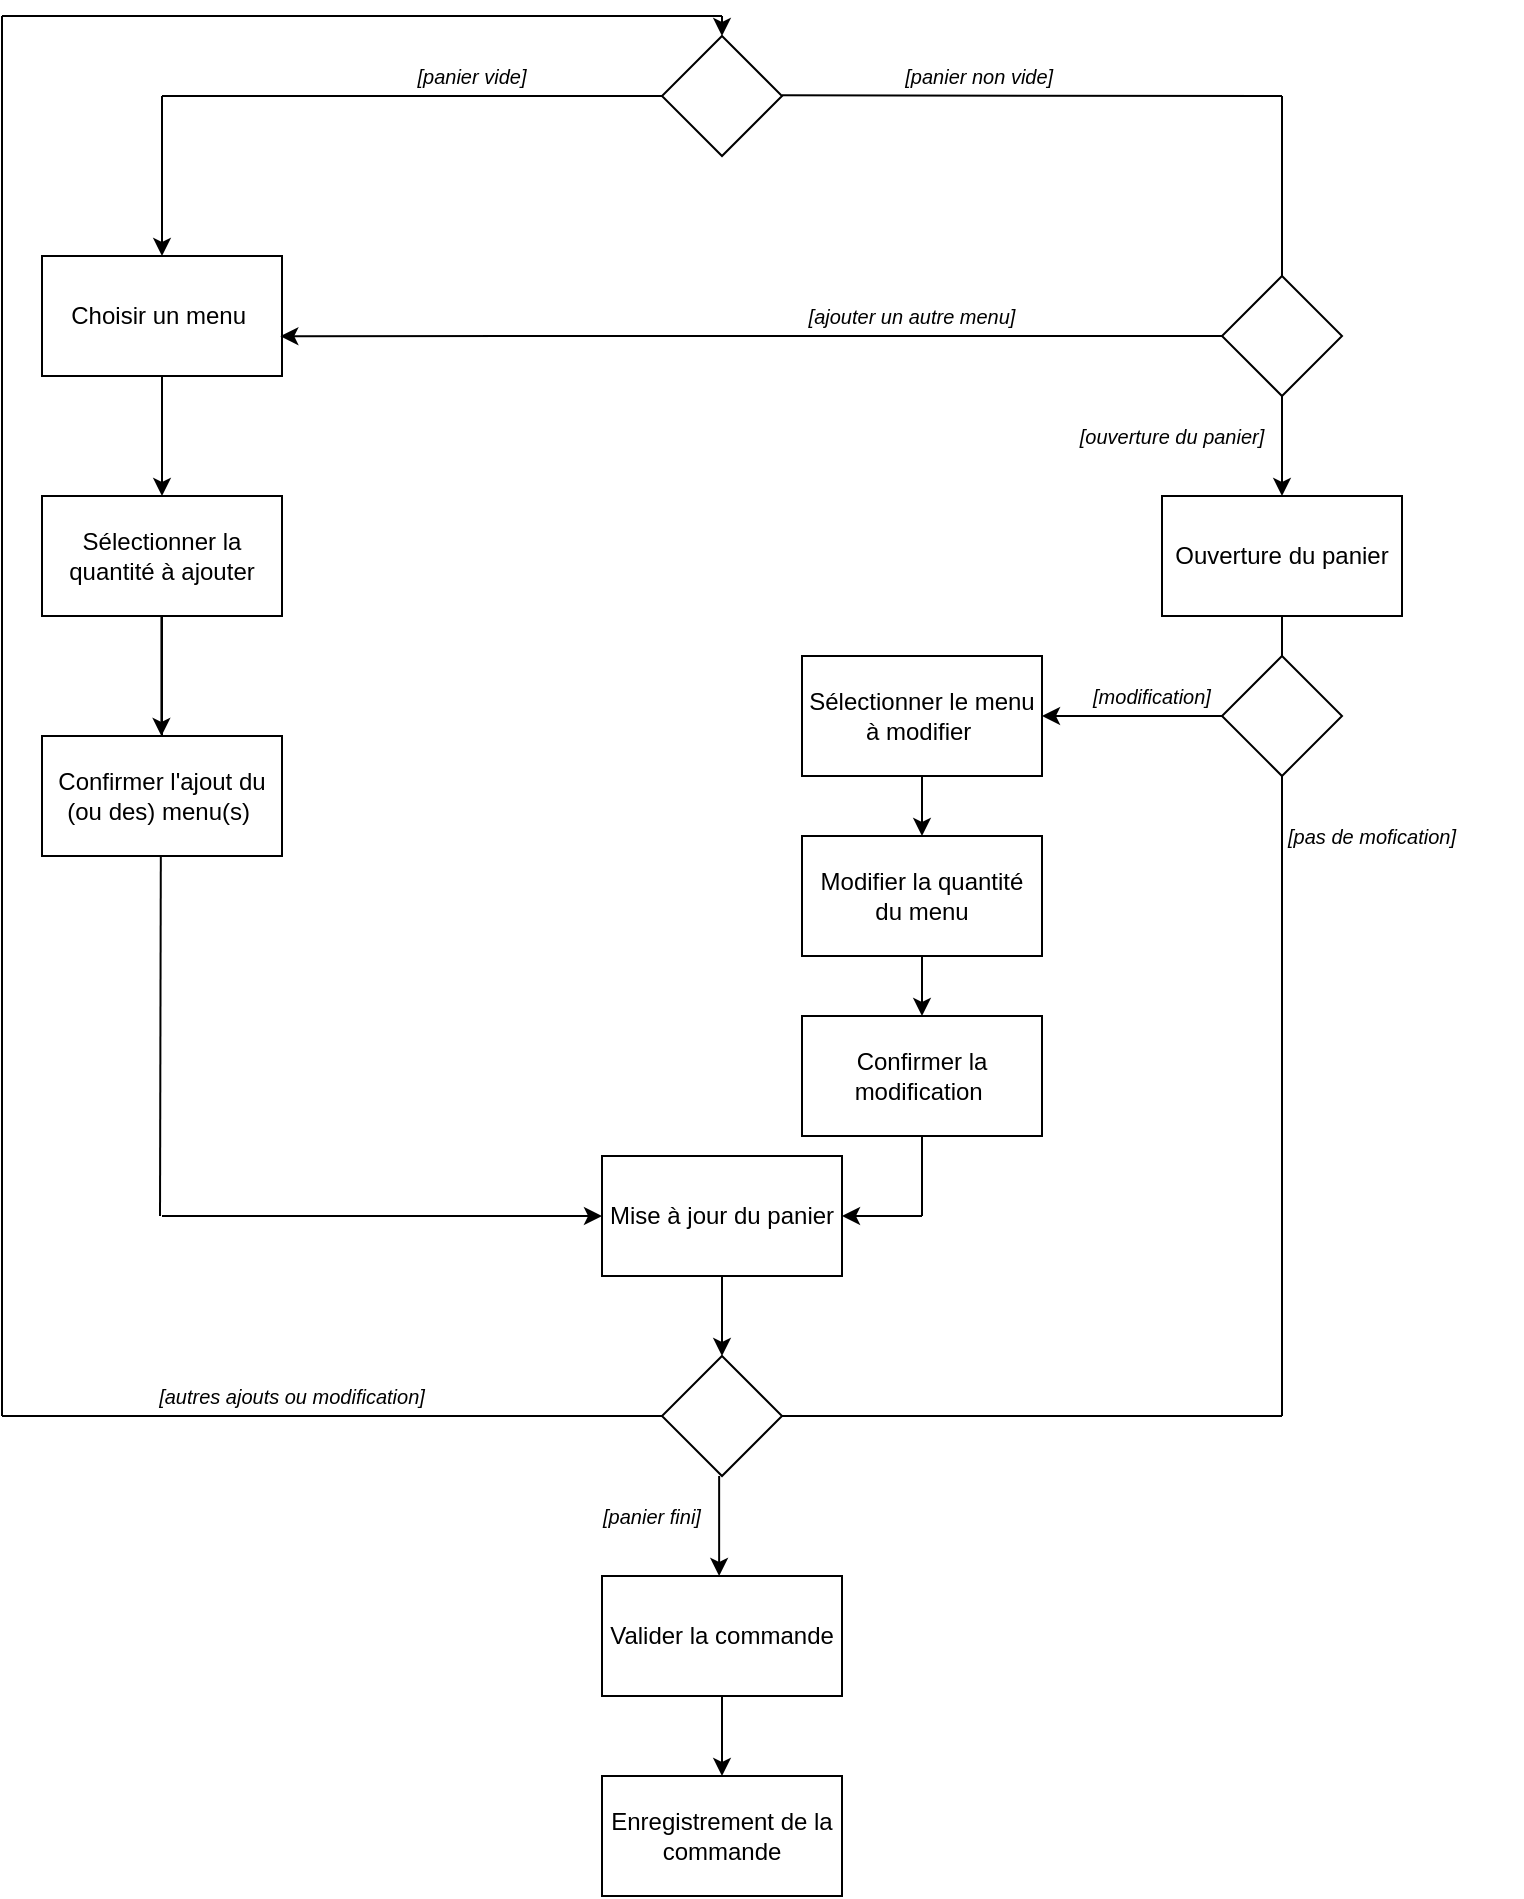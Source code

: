 <mxfile>
    <diagram id="Pvk16Yk9mmTxDUWuedHs" name="Page-2">
        <mxGraphModel dx="777" dy="-112" grid="1" gridSize="10" guides="1" tooltips="1" connect="1" arrows="1" fold="1" page="0" pageScale="1" pageWidth="827" pageHeight="1169" math="0" shadow="0">
            <root>
                <mxCell id="Tb9AdFsS8pXjhhtc2Pzk-0"/>
                <mxCell id="Tb9AdFsS8pXjhhtc2Pzk-1" parent="Tb9AdFsS8pXjhhtc2Pzk-0"/>
                <mxCell id="17" value="" style="endArrow=classic;html=1;exitX=0.5;exitY=1;exitDx=0;exitDy=0;entryX=0.5;entryY=0;entryDx=0;entryDy=0;" parent="Tb9AdFsS8pXjhhtc2Pzk-1" source="64" edge="1" target="66">
                    <mxGeometry width="50" height="50" relative="1" as="geometry">
                        <mxPoint x="439.29" y="1430" as="sourcePoint"/>
                        <mxPoint x="439.29" y="1513" as="targetPoint"/>
                    </mxGeometry>
                </mxCell>
                <mxCell id="33" value="Choisir un menu&amp;nbsp;" style="rounded=0;whiteSpace=wrap;html=1;sketch=0;" vertex="1" parent="Tb9AdFsS8pXjhhtc2Pzk-1">
                    <mxGeometry x="100" y="1040" width="120" height="60" as="geometry"/>
                </mxCell>
                <mxCell id="35" value="&lt;font style=&quot;font-size: 10px&quot;&gt;&lt;i&gt;[panier vide]&lt;/i&gt;&lt;/font&gt;" style="text;html=1;strokeColor=none;fillColor=none;align=center;verticalAlign=middle;whiteSpace=wrap;rounded=0;sketch=0;" vertex="1" parent="Tb9AdFsS8pXjhhtc2Pzk-1">
                    <mxGeometry x="280" y="940" width="70" height="20" as="geometry"/>
                </mxCell>
                <mxCell id="37" value="" style="endArrow=none;html=1;exitX=0;exitY=0.5;exitDx=0;exitDy=0;endFill=0;" edge="1" parent="Tb9AdFsS8pXjhhtc2Pzk-1" source="38">
                    <mxGeometry width="50" height="50" relative="1" as="geometry">
                        <mxPoint x="394" y="965" as="sourcePoint"/>
                        <mxPoint x="160" y="960" as="targetPoint"/>
                    </mxGeometry>
                </mxCell>
                <mxCell id="38" value="" style="rhombus;whiteSpace=wrap;html=1;rounded=0;sketch=0;" vertex="1" parent="Tb9AdFsS8pXjhhtc2Pzk-1">
                    <mxGeometry x="410" y="930" width="60" height="60" as="geometry"/>
                </mxCell>
                <mxCell id="39" value="" style="endArrow=classic;html=1;" edge="1" parent="Tb9AdFsS8pXjhhtc2Pzk-1">
                    <mxGeometry width="50" height="50" relative="1" as="geometry">
                        <mxPoint x="160" y="960" as="sourcePoint"/>
                        <mxPoint x="160" y="1040" as="targetPoint"/>
                    </mxGeometry>
                </mxCell>
                <mxCell id="40" value="" style="endArrow=classic;html=1;exitX=0.5;exitY=1;exitDx=0;exitDy=0;entryX=0.5;entryY=0;entryDx=0;entryDy=0;" edge="1" parent="Tb9AdFsS8pXjhhtc2Pzk-1" source="33" target="41">
                    <mxGeometry width="50" height="50" relative="1" as="geometry">
                        <mxPoint x="240" y="1120" as="sourcePoint"/>
                        <mxPoint x="160" y="1150" as="targetPoint"/>
                    </mxGeometry>
                </mxCell>
                <mxCell id="57" value="" style="edgeStyle=orthogonalEdgeStyle;curved=0;rounded=1;sketch=0;orthogonalLoop=1;jettySize=auto;html=1;endArrow=none;endFill=0;" edge="1" parent="Tb9AdFsS8pXjhhtc2Pzk-1" source="41" target="44">
                    <mxGeometry relative="1" as="geometry"/>
                </mxCell>
                <mxCell id="41" value="Sélectionner la quantité à ajouter" style="rounded=0;whiteSpace=wrap;html=1;sketch=0;" vertex="1" parent="Tb9AdFsS8pXjhhtc2Pzk-1">
                    <mxGeometry x="100" y="1160" width="120" height="60" as="geometry"/>
                </mxCell>
                <mxCell id="43" value="" style="endArrow=classic;html=1;exitX=0.5;exitY=1;exitDx=0;exitDy=0;entryX=0.5;entryY=0;entryDx=0;entryDy=0;" edge="1" parent="Tb9AdFsS8pXjhhtc2Pzk-1">
                    <mxGeometry width="50" height="50" relative="1" as="geometry">
                        <mxPoint x="159.71" y="1220" as="sourcePoint"/>
                        <mxPoint x="159.71" y="1280" as="targetPoint"/>
                    </mxGeometry>
                </mxCell>
                <mxCell id="44" value="Confirmer l'ajout du (ou des) menu(s)&amp;nbsp;" style="rounded=0;whiteSpace=wrap;html=1;sketch=0;" vertex="1" parent="Tb9AdFsS8pXjhhtc2Pzk-1">
                    <mxGeometry x="100" y="1280" width="120" height="60" as="geometry"/>
                </mxCell>
                <mxCell id="45" value="" style="endArrow=classic;html=1;entryX=0.5;entryY=0;entryDx=0;entryDy=0;" edge="1" parent="Tb9AdFsS8pXjhhtc2Pzk-1" target="80">
                    <mxGeometry width="50" height="50" relative="1" as="geometry">
                        <mxPoint x="720" y="1110" as="sourcePoint"/>
                        <mxPoint x="720" y="1150" as="targetPoint"/>
                    </mxGeometry>
                </mxCell>
                <mxCell id="46" value="" style="endArrow=none;html=1;endFill=0;" edge="1" parent="Tb9AdFsS8pXjhhtc2Pzk-1">
                    <mxGeometry width="50" height="50" relative="1" as="geometry">
                        <mxPoint x="720" y="960" as="sourcePoint"/>
                        <mxPoint x="470" y="959.66" as="targetPoint"/>
                    </mxGeometry>
                </mxCell>
                <mxCell id="47" value="" style="endArrow=none;html=1;endFill=0;entryX=0.5;entryY=0;entryDx=0;entryDy=0;" edge="1" parent="Tb9AdFsS8pXjhhtc2Pzk-1" target="48">
                    <mxGeometry width="50" height="50" relative="1" as="geometry">
                        <mxPoint x="720" y="960" as="sourcePoint"/>
                        <mxPoint x="720" y="1040" as="targetPoint"/>
                    </mxGeometry>
                </mxCell>
                <mxCell id="48" value="" style="rhombus;whiteSpace=wrap;html=1;rounded=0;sketch=0;" vertex="1" parent="Tb9AdFsS8pXjhhtc2Pzk-1">
                    <mxGeometry x="690" y="1050" width="60" height="60" as="geometry"/>
                </mxCell>
                <mxCell id="49" value="" style="endArrow=classic;html=1;entryX=0.993;entryY=0.668;entryDx=0;entryDy=0;entryPerimeter=0;" edge="1" parent="Tb9AdFsS8pXjhhtc2Pzk-1" target="33">
                    <mxGeometry width="50" height="50" relative="1" as="geometry">
                        <mxPoint x="690" y="1080" as="sourcePoint"/>
                        <mxPoint x="440" y="1080" as="targetPoint"/>
                    </mxGeometry>
                </mxCell>
                <mxCell id="50" value="&lt;font style=&quot;font-size: 10px&quot;&gt;&lt;i&gt;[panier non vide]&amp;nbsp;&lt;/i&gt;&lt;/font&gt;" style="text;html=1;strokeColor=none;fillColor=none;align=center;verticalAlign=middle;whiteSpace=wrap;rounded=0;sketch=0;" vertex="1" parent="Tb9AdFsS8pXjhhtc2Pzk-1">
                    <mxGeometry x="530" y="940" width="80" height="20" as="geometry"/>
                </mxCell>
                <mxCell id="52" value="&lt;font style=&quot;font-size: 10px&quot;&gt;&lt;i&gt;[ajouter un autre menu]&lt;/i&gt;&lt;/font&gt;" style="text;html=1;strokeColor=none;fillColor=none;align=center;verticalAlign=middle;whiteSpace=wrap;rounded=0;sketch=0;" vertex="1" parent="Tb9AdFsS8pXjhhtc2Pzk-1">
                    <mxGeometry x="460" y="1060" width="150" height="20" as="geometry"/>
                </mxCell>
                <mxCell id="54" value="&lt;font style=&quot;font-size: 10px&quot;&gt;&lt;i&gt;[ouverture du panier]&lt;/i&gt;&lt;/font&gt;" style="text;html=1;strokeColor=none;fillColor=none;align=center;verticalAlign=middle;whiteSpace=wrap;rounded=0;sketch=0;" vertex="1" parent="Tb9AdFsS8pXjhhtc2Pzk-1">
                    <mxGeometry x="590" y="1120" width="150" height="20" as="geometry"/>
                </mxCell>
                <mxCell id="55" value="Sélectionner le menu à modifier&amp;nbsp;" style="rounded=0;whiteSpace=wrap;html=1;sketch=0;" vertex="1" parent="Tb9AdFsS8pXjhhtc2Pzk-1">
                    <mxGeometry x="480" y="1240" width="120" height="60" as="geometry"/>
                </mxCell>
                <mxCell id="56" value="Modifier la quantité du menu" style="rounded=0;whiteSpace=wrap;html=1;sketch=0;" vertex="1" parent="Tb9AdFsS8pXjhhtc2Pzk-1">
                    <mxGeometry x="480" y="1330" width="120" height="60" as="geometry"/>
                </mxCell>
                <mxCell id="58" value="" style="endArrow=classic;html=1;exitX=0;exitY=0.5;exitDx=0;exitDy=0;" edge="1" parent="Tb9AdFsS8pXjhhtc2Pzk-1" source="90">
                    <mxGeometry width="50" height="50" relative="1" as="geometry">
                        <mxPoint x="840" y="1350" as="sourcePoint"/>
                        <mxPoint x="600" y="1270" as="targetPoint"/>
                    </mxGeometry>
                </mxCell>
                <mxCell id="60" value="" style="endArrow=none;html=1;exitX=0.5;exitY=1;exitDx=0;exitDy=0;endFill=0;" edge="1" parent="Tb9AdFsS8pXjhhtc2Pzk-1">
                    <mxGeometry width="50" height="50" relative="1" as="geometry">
                        <mxPoint x="159.41" y="1340" as="sourcePoint"/>
                        <mxPoint x="159" y="1520" as="targetPoint"/>
                    </mxGeometry>
                </mxCell>
                <mxCell id="61" value="" style="endArrow=none;html=1;endFill=0;exitX=0.5;exitY=1;exitDx=0;exitDy=0;" edge="1" parent="Tb9AdFsS8pXjhhtc2Pzk-1" source="87">
                    <mxGeometry width="50" height="50" relative="1" as="geometry">
                        <mxPoint x="720" y="1470" as="sourcePoint"/>
                        <mxPoint x="540" y="1520" as="targetPoint"/>
                    </mxGeometry>
                </mxCell>
                <mxCell id="62" value="" style="endArrow=classic;html=1;entryX=0;entryY=0.5;entryDx=0;entryDy=0;endFill=1;" edge="1" parent="Tb9AdFsS8pXjhhtc2Pzk-1" target="64">
                    <mxGeometry width="50" height="50" relative="1" as="geometry">
                        <mxPoint x="160" y="1520" as="sourcePoint"/>
                        <mxPoint x="360" y="1400" as="targetPoint"/>
                    </mxGeometry>
                </mxCell>
                <mxCell id="64" value="Mise à jour du panier" style="rounded=0;whiteSpace=wrap;html=1;sketch=0;" vertex="1" parent="Tb9AdFsS8pXjhhtc2Pzk-1">
                    <mxGeometry x="380" y="1490" width="120" height="60" as="geometry"/>
                </mxCell>
                <mxCell id="66" value="" style="rhombus;whiteSpace=wrap;html=1;rounded=0;sketch=0;" vertex="1" parent="Tb9AdFsS8pXjhhtc2Pzk-1">
                    <mxGeometry x="410" y="1590" width="60" height="60" as="geometry"/>
                </mxCell>
                <mxCell id="68" value="" style="endArrow=none;html=1;" edge="1" parent="Tb9AdFsS8pXjhhtc2Pzk-1">
                    <mxGeometry width="50" height="50" relative="1" as="geometry">
                        <mxPoint x="80" y="1620" as="sourcePoint"/>
                        <mxPoint x="410" y="1620" as="targetPoint"/>
                    </mxGeometry>
                </mxCell>
                <mxCell id="70" value="" style="endArrow=classic;html=1;endFill=1;" edge="1" parent="Tb9AdFsS8pXjhhtc2Pzk-1">
                    <mxGeometry width="50" height="50" relative="1" as="geometry">
                        <mxPoint x="438.57" y="1650" as="sourcePoint"/>
                        <mxPoint x="438.57" y="1700" as="targetPoint"/>
                    </mxGeometry>
                </mxCell>
                <mxCell id="71" value="" style="endArrow=none;html=1;" edge="1" parent="Tb9AdFsS8pXjhhtc2Pzk-1">
                    <mxGeometry width="50" height="50" relative="1" as="geometry">
                        <mxPoint x="80" y="1620" as="sourcePoint"/>
                        <mxPoint x="80" y="920" as="targetPoint"/>
                    </mxGeometry>
                </mxCell>
                <mxCell id="72" value="" style="endArrow=none;html=1;" edge="1" parent="Tb9AdFsS8pXjhhtc2Pzk-1">
                    <mxGeometry width="50" height="50" relative="1" as="geometry">
                        <mxPoint x="440" y="920" as="sourcePoint"/>
                        <mxPoint x="80" y="920" as="targetPoint"/>
                        <Array as="points"/>
                    </mxGeometry>
                </mxCell>
                <mxCell id="73" value="" style="endArrow=none;html=1;exitX=0.5;exitY=0;exitDx=0;exitDy=0;endFill=0;startArrow=classic;startFill=1;" edge="1" parent="Tb9AdFsS8pXjhhtc2Pzk-1" source="38">
                    <mxGeometry width="50" height="50" relative="1" as="geometry">
                        <mxPoint x="610" y="930" as="sourcePoint"/>
                        <mxPoint x="440" y="920" as="targetPoint"/>
                        <Array as="points">
                            <mxPoint x="440" y="920"/>
                        </Array>
                    </mxGeometry>
                </mxCell>
                <mxCell id="75" value="&lt;span style=&quot;font-size: 10px&quot;&gt;&lt;i&gt;[panier fini]&lt;/i&gt;&lt;/span&gt;" style="text;html=1;strokeColor=none;fillColor=none;align=center;verticalAlign=middle;whiteSpace=wrap;rounded=0;sketch=0;" vertex="1" parent="Tb9AdFsS8pXjhhtc2Pzk-1">
                    <mxGeometry x="330" y="1660" width="150" height="20" as="geometry"/>
                </mxCell>
                <mxCell id="77" value="Valider la commande" style="rounded=0;whiteSpace=wrap;html=1;sketch=0;" vertex="1" parent="Tb9AdFsS8pXjhhtc2Pzk-1">
                    <mxGeometry x="380" y="1700" width="120" height="60" as="geometry"/>
                </mxCell>
                <mxCell id="79" value="&lt;span style=&quot;font-size: 10px&quot;&gt;&lt;i&gt;[autres ajouts ou modification]&lt;/i&gt;&lt;/span&gt;" style="text;html=1;strokeColor=none;fillColor=none;align=center;verticalAlign=middle;whiteSpace=wrap;rounded=0;sketch=0;" vertex="1" parent="Tb9AdFsS8pXjhhtc2Pzk-1">
                    <mxGeometry x="150" y="1600" width="150" height="20" as="geometry"/>
                </mxCell>
                <mxCell id="80" value="Ouverture du panier" style="rounded=0;whiteSpace=wrap;html=1;sketch=0;" vertex="1" parent="Tb9AdFsS8pXjhhtc2Pzk-1">
                    <mxGeometry x="660" y="1160" width="120" height="60" as="geometry"/>
                </mxCell>
                <mxCell id="85" style="edgeStyle=orthogonalEdgeStyle;curved=0;rounded=1;sketch=0;orthogonalLoop=1;jettySize=auto;html=1;exitX=0.5;exitY=1;exitDx=0;exitDy=0;startArrow=classic;startFill=1;endArrow=none;endFill=0;" edge="1" parent="Tb9AdFsS8pXjhhtc2Pzk-1" source="75" target="75">
                    <mxGeometry relative="1" as="geometry"/>
                </mxCell>
                <mxCell id="87" value="Confirmer la modification&amp;nbsp;" style="rounded=0;whiteSpace=wrap;html=1;sketch=0;" vertex="1" parent="Tb9AdFsS8pXjhhtc2Pzk-1">
                    <mxGeometry x="480" y="1420" width="120" height="60" as="geometry"/>
                </mxCell>
                <mxCell id="88" value="" style="endArrow=classic;html=1;exitX=0.5;exitY=1;exitDx=0;exitDy=0;entryX=0.5;entryY=0;entryDx=0;entryDy=0;" edge="1" parent="Tb9AdFsS8pXjhhtc2Pzk-1" source="55" target="56">
                    <mxGeometry width="50" height="50" relative="1" as="geometry">
                        <mxPoint x="720" y="1400" as="sourcePoint"/>
                        <mxPoint x="510" y="1330" as="targetPoint"/>
                        <Array as="points"/>
                    </mxGeometry>
                </mxCell>
                <mxCell id="90" value="" style="rhombus;whiteSpace=wrap;html=1;rounded=0;sketch=0;" vertex="1" parent="Tb9AdFsS8pXjhhtc2Pzk-1">
                    <mxGeometry x="690" y="1240" width="60" height="60" as="geometry"/>
                </mxCell>
                <mxCell id="92" value="" style="endArrow=none;html=1;exitX=0.5;exitY=0;exitDx=0;exitDy=0;" edge="1" parent="Tb9AdFsS8pXjhhtc2Pzk-1" source="90">
                    <mxGeometry width="50" height="50" relative="1" as="geometry">
                        <mxPoint x="670" y="1270" as="sourcePoint"/>
                        <mxPoint x="720" y="1220" as="targetPoint"/>
                    </mxGeometry>
                </mxCell>
                <mxCell id="96" value="" style="endArrow=classic;html=1;entryX=0.5;entryY=0;entryDx=0;entryDy=0;" edge="1" parent="Tb9AdFsS8pXjhhtc2Pzk-1" target="87">
                    <mxGeometry width="50" height="50" relative="1" as="geometry">
                        <mxPoint x="540" y="1390" as="sourcePoint"/>
                        <mxPoint x="545.0" y="1340" as="targetPoint"/>
                        <Array as="points"/>
                    </mxGeometry>
                </mxCell>
                <mxCell id="97" value="" style="endArrow=classic;html=1;entryX=1;entryY=0.5;entryDx=0;entryDy=0;" edge="1" parent="Tb9AdFsS8pXjhhtc2Pzk-1" target="64">
                    <mxGeometry width="50" height="50" relative="1" as="geometry">
                        <mxPoint x="540" y="1520" as="sourcePoint"/>
                        <mxPoint x="740" y="1400" as="targetPoint"/>
                    </mxGeometry>
                </mxCell>
                <mxCell id="98" value="&lt;font style=&quot;font-size: 10px&quot;&gt;&lt;i&gt;[modification]&lt;/i&gt;&lt;/font&gt;" style="text;html=1;strokeColor=none;fillColor=none;align=center;verticalAlign=middle;whiteSpace=wrap;rounded=0;sketch=0;" vertex="1" parent="Tb9AdFsS8pXjhhtc2Pzk-1">
                    <mxGeometry x="580" y="1250" width="150" height="20" as="geometry"/>
                </mxCell>
                <mxCell id="100" value="" style="endArrow=none;html=1;" edge="1" parent="Tb9AdFsS8pXjhhtc2Pzk-1">
                    <mxGeometry width="50" height="50" relative="1" as="geometry">
                        <mxPoint x="720" y="1620" as="sourcePoint"/>
                        <mxPoint x="720" y="1300" as="targetPoint"/>
                    </mxGeometry>
                </mxCell>
                <mxCell id="101" value="" style="endArrow=none;html=1;" edge="1" parent="Tb9AdFsS8pXjhhtc2Pzk-1">
                    <mxGeometry width="50" height="50" relative="1" as="geometry">
                        <mxPoint x="470" y="1620" as="sourcePoint"/>
                        <mxPoint x="720" y="1620" as="targetPoint"/>
                    </mxGeometry>
                </mxCell>
                <mxCell id="102" value="&lt;span style=&quot;font-size: 10px&quot;&gt;&lt;i&gt;[pas de mofication]&lt;/i&gt;&lt;/span&gt;" style="text;html=1;strokeColor=none;fillColor=none;align=center;verticalAlign=middle;whiteSpace=wrap;rounded=0;sketch=0;" vertex="1" parent="Tb9AdFsS8pXjhhtc2Pzk-1">
                    <mxGeometry x="690" y="1320" width="150" height="20" as="geometry"/>
                </mxCell>
                <mxCell id="105" value="Enregistrement de la commande" style="rounded=0;whiteSpace=wrap;html=1;sketch=0;" vertex="1" parent="Tb9AdFsS8pXjhhtc2Pzk-1">
                    <mxGeometry x="380" y="1800" width="120" height="60" as="geometry"/>
                </mxCell>
                <mxCell id="106" value="" style="endArrow=classic;html=1;exitX=0.5;exitY=1;exitDx=0;exitDy=0;entryX=0.5;entryY=0;entryDx=0;entryDy=0;" edge="1" parent="Tb9AdFsS8pXjhhtc2Pzk-1" source="77" target="105">
                    <mxGeometry width="50" height="50" relative="1" as="geometry">
                        <mxPoint x="430" y="1750" as="sourcePoint"/>
                        <mxPoint x="480" y="1700" as="targetPoint"/>
                    </mxGeometry>
                </mxCell>
            </root>
        </mxGraphModel>
    </diagram>
</mxfile>